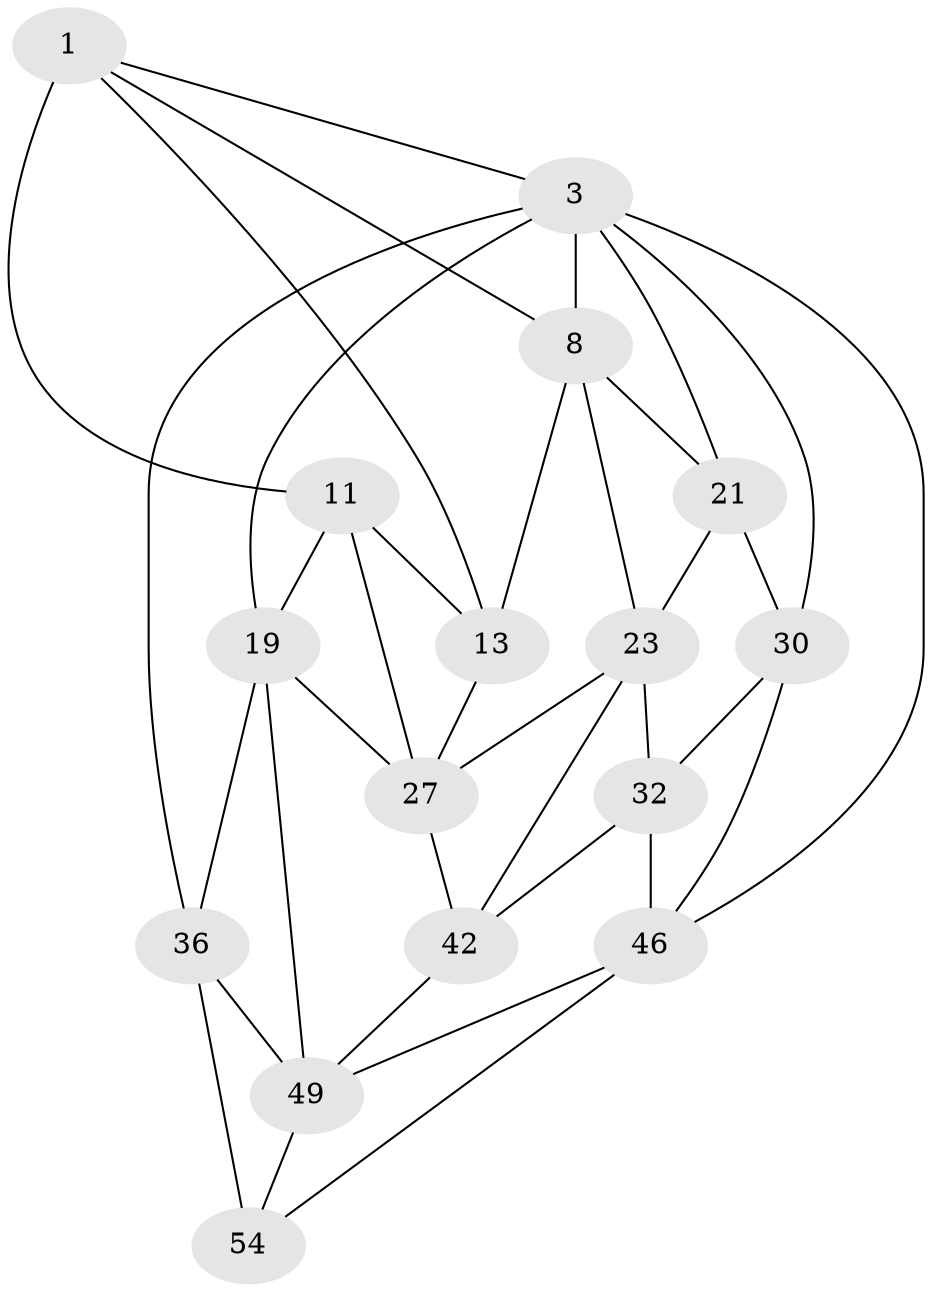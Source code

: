 // original degree distribution, {3: 0.03571428571428571, 6: 0.21428571428571427, 5: 0.5, 4: 0.25}
// Generated by graph-tools (version 1.1) at 2025/21/03/04/25 18:21:26]
// undirected, 16 vertices, 36 edges
graph export_dot {
graph [start="1"]
  node [color=gray90,style=filled];
  1 [pos="+0.4142553838571653+0",super="+2+6"];
  3 [pos="+1+0",super="+38+18+4"];
  8 [pos="+0.2929128954512795+0.1890830280699193",super="+9+15"];
  11 [pos="+0.6663481162132764+0.2563471603337851",super="+16"];
  13 [pos="+0.5163862047862073+0.24539538974041386",super="+14"];
  19 [pos="+0.8536770774407921+0.3159377584061818",super="+34"];
  21 [pos="+0.20039718722026575+0.15569210198604494",super="+26+22"];
  23 [pos="+0.37069913291770923+0.39914481486492515",super="+24+41"];
  27 [pos="+0.5377668208864356+0.45615722597695857",super="+29+28"];
  30 [pos="+0+0.49762683214124853",super="+31+47"];
  32 [pos="+0.22980319734080318+0.5254267473645879",super="+33"];
  36 [pos="+1+0.6414440602462509",super="+37+39"];
  42 [pos="+0.29330546917355593+0.6649422616704942",super="+48"];
  46 [pos="+0.04170808480708968+1",super="+53"];
  49 [pos="+0.6921998807467714+0.8854785862102275",super="+52+50"];
  54 [pos="+0.9325024190200923+0.8498182559853917",super="+55"];
  1 -- 3;
  1 -- 8;
  1 -- 11 [weight=2];
  1 -- 13;
  3 -- 19;
  3 -- 36 [weight=2];
  3 -- 8;
  3 -- 21;
  3 -- 46;
  3 -- 30 [weight=2];
  8 -- 21;
  8 -- 23;
  8 -- 13;
  11 -- 19;
  11 -- 27 [weight=2];
  11 -- 13;
  13 -- 27;
  19 -- 49;
  19 -- 36;
  19 -- 27 [weight=2];
  21 -- 23;
  21 -- 30 [weight=2];
  23 -- 32 [weight=2];
  23 -- 42;
  23 -- 27;
  27 -- 42;
  30 -- 32;
  30 -- 46;
  32 -- 42;
  32 -- 46;
  36 -- 54 [weight=2];
  36 -- 49;
  42 -- 49;
  46 -- 49;
  46 -- 54;
  49 -- 54;
}
